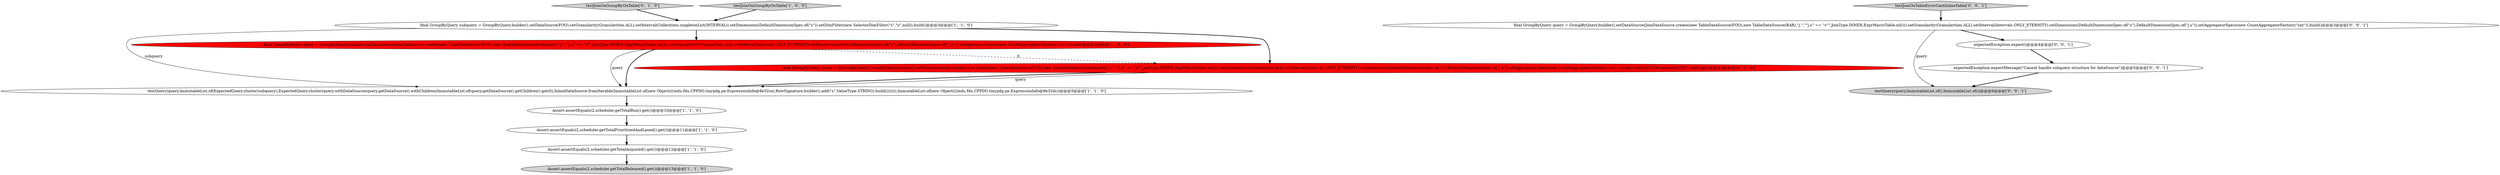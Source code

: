 digraph {
4 [style = filled, label = "Assert.assertEquals(2,scheduler.getTotalAcquired().get())@@@12@@@['1', '1', '0']", fillcolor = white, shape = ellipse image = "AAA0AAABBB1BBB"];
7 [style = filled, label = "testQuery(query,ImmutableList.of(ExpectedQuery.cluster(subquery),ExpectedQuery.cluster(query.withDataSource(query.getDataSource().withChildren(ImmutableList.of(query.getDataSource().getChildren().get(0),InlineDataSource.fromIterable(ImmutableList.of(new Object((((edu.fdu.CPPDG.tinypdg.pe.ExpressionInfo@8e32ca),RowSignature.builder().add(\"s\",ValueType.STRING).build())))))),ImmutableList.of(new Object((((edu.fdu.CPPDG.tinypdg.pe.ExpressionInfo@8e32dc))@@@5@@@['1', '1', '0']", fillcolor = white, shape = ellipse image = "AAA0AAABBB1BBB"];
2 [style = filled, label = "Assert.assertEquals(2,scheduler.getTotalPrioritizedAndLaned().get())@@@11@@@['1', '1', '0']", fillcolor = white, shape = ellipse image = "AAA0AAABBB1BBB"];
9 [style = filled, label = "testJoinOnGroupByOnTable['0', '1', '0']", fillcolor = lightgray, shape = diamond image = "AAA0AAABBB2BBB"];
12 [style = filled, label = "testJoinOnTableErrorCantInlineTable['0', '0', '1']", fillcolor = lightgray, shape = diamond image = "AAA0AAABBB3BBB"];
10 [style = filled, label = "expectedException.expectMessage(\"Cannot handle subquery structure for dataSource\")@@@5@@@['0', '0', '1']", fillcolor = white, shape = ellipse image = "AAA0AAABBB3BBB"];
1 [style = filled, label = "Assert.assertEquals(2,scheduler.getTotalRun().get())@@@10@@@['1', '1', '0']", fillcolor = white, shape = ellipse image = "AAA0AAABBB1BBB"];
0 [style = filled, label = "final GroupByQuery query = GroupByQuery.builder().setDataSource(JoinDataSource.create(new TableDataSource(FOO),new QueryDataSource(subquery),\"j.\",\"\"j.s\" == \"s\"\",JoinType.INNER,ExprMacroTable.nil())).setGranularity(Granularities.ALL).setInterval(Intervals.ONLY_ETERNITY).setDimensions(DefaultDimensionSpec.of(\"s\"),DefaultDimensionSpec.of(\"j.s\")).setAggregatorSpecs(new CountAggregatorFactory(\"cnt\")).build()@@@4@@@['1', '0', '0']", fillcolor = red, shape = ellipse image = "AAA1AAABBB1BBB"];
3 [style = filled, label = "Assert.assertEquals(2,scheduler.getTotalReleased().get())@@@13@@@['1', '1', '0']", fillcolor = lightgray, shape = ellipse image = "AAA0AAABBB1BBB"];
14 [style = filled, label = "final GroupByQuery query = GroupByQuery.builder().setDataSource(JoinDataSource.create(new TableDataSource(FOO),new TableDataSource(BAR),\"j.\",\"\"j.s\" == \"s\"\",JoinType.INNER,ExprMacroTable.nil())).setGranularity(Granularities.ALL).setInterval(Intervals.ONLY_ETERNITY).setDimensions(DefaultDimensionSpec.of(\"s\"),DefaultDimensionSpec.of(\"j.s\")).setAggregatorSpecs(new CountAggregatorFactory(\"cnt\")).build()@@@3@@@['0', '0', '1']", fillcolor = white, shape = ellipse image = "AAA0AAABBB3BBB"];
8 [style = filled, label = "final GroupByQuery query = (GroupByQuery)GroupByQuery.builder().setDataSource(JoinDataSource.create(new TableDataSource(FOO),new QueryDataSource(subquery),\"j.\",\"\"j.s\" == \"s\"\",JoinType.INNER,ExprMacroTable.nil())).setGranularity(Granularities.ALL).setInterval(Intervals.ONLY_ETERNITY).setDimensions(DefaultDimensionSpec.of(\"s\"),DefaultDimensionSpec.of(\"j.s\")).setAggregatorSpecs(new CountAggregatorFactory(\"cnt\")).build().withId(UUID.randomUUID().toString())@@@4@@@['0', '1', '0']", fillcolor = red, shape = ellipse image = "AAA1AAABBB2BBB"];
11 [style = filled, label = "testQuery(query,ImmutableList.of(),ImmutableList.of())@@@6@@@['0', '0', '1']", fillcolor = lightgray, shape = ellipse image = "AAA0AAABBB3BBB"];
5 [style = filled, label = "testJoinOnGroupByOnTable['1', '0', '0']", fillcolor = lightgray, shape = diamond image = "AAA0AAABBB1BBB"];
13 [style = filled, label = "expectedException.expect()@@@4@@@['0', '0', '1']", fillcolor = white, shape = ellipse image = "AAA0AAABBB3BBB"];
6 [style = filled, label = "final GroupByQuery subquery = GroupByQuery.builder().setDataSource(FOO).setGranularity(Granularities.ALL).setInterval(Collections.singletonList(INTERVAL)).setDimensions(DefaultDimensionSpec.of(\"s\")).setDimFilter(new SelectorDimFilter(\"s\",\"y\",null)).build()@@@3@@@['1', '1', '0']", fillcolor = white, shape = ellipse image = "AAA0AAABBB1BBB"];
8->7 [style = bold, label=""];
13->10 [style = bold, label=""];
0->7 [style = solid, label="query"];
4->3 [style = bold, label=""];
0->8 [style = dashed, label="0"];
1->2 [style = bold, label=""];
6->0 [style = bold, label=""];
7->1 [style = bold, label=""];
14->13 [style = bold, label=""];
14->11 [style = solid, label="query"];
5->6 [style = bold, label=""];
6->7 [style = solid, label="subquery"];
8->7 [style = solid, label="query"];
2->4 [style = bold, label=""];
6->8 [style = bold, label=""];
9->6 [style = bold, label=""];
12->14 [style = bold, label=""];
0->7 [style = bold, label=""];
10->11 [style = bold, label=""];
}
